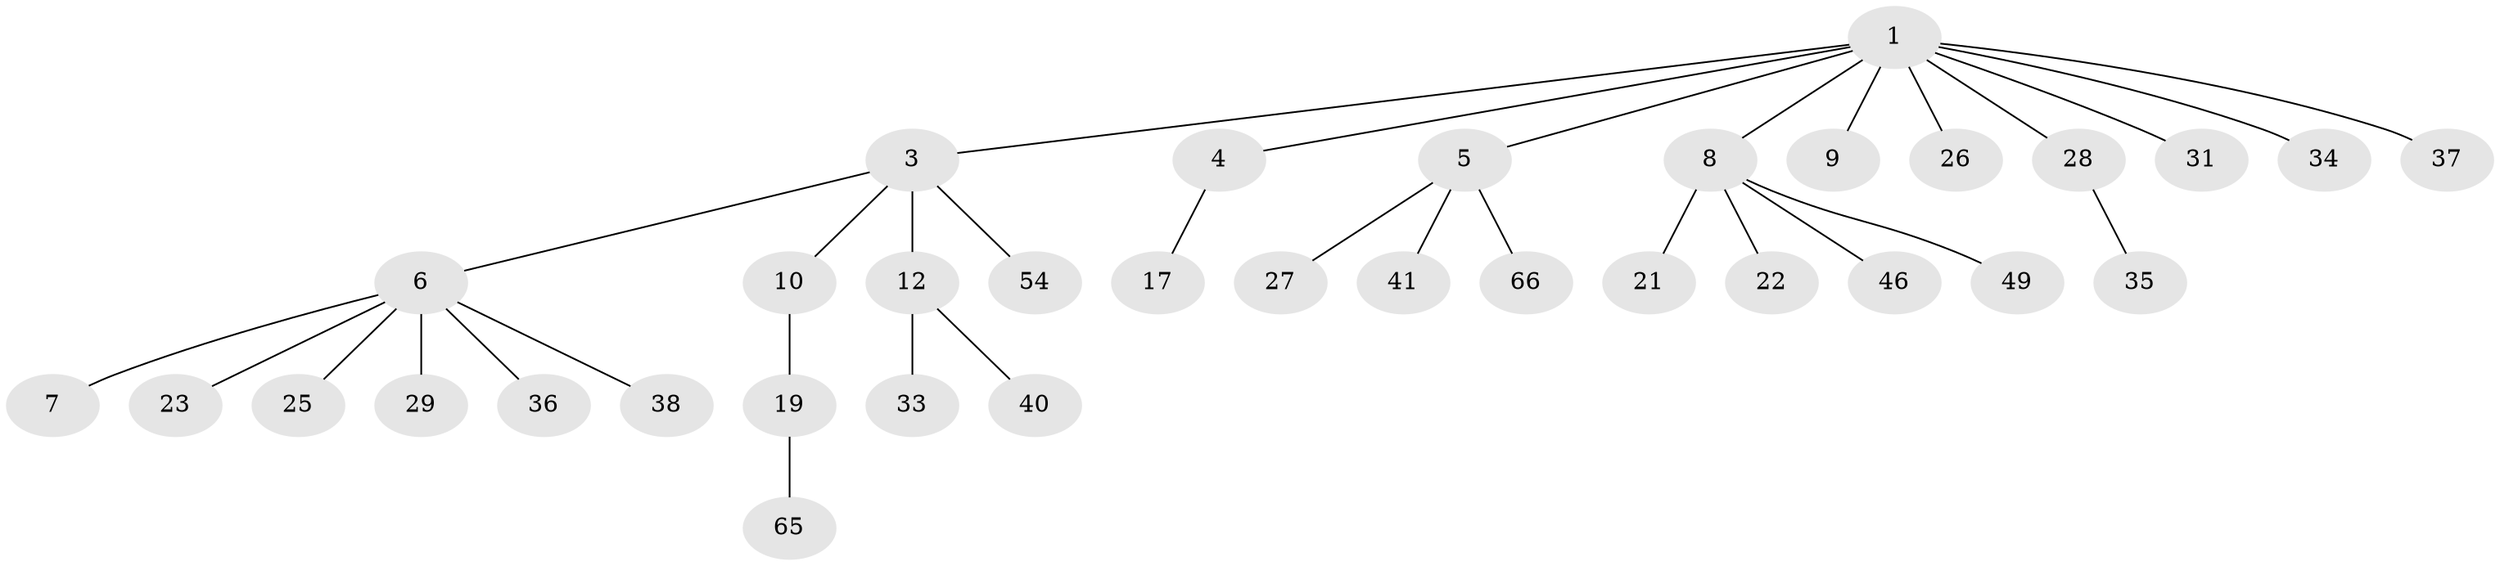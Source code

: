 // original degree distribution, {7: 0.014492753623188406, 5: 0.057971014492753624, 2: 0.30434782608695654, 4: 0.043478260869565216, 6: 0.014492753623188406, 3: 0.07246376811594203, 1: 0.4927536231884058}
// Generated by graph-tools (version 1.1) at 2025/19/03/04/25 18:19:09]
// undirected, 34 vertices, 33 edges
graph export_dot {
graph [start="1"]
  node [color=gray90,style=filled];
  1 [super="+2"];
  3;
  4;
  5;
  6 [super="+20+11+15+14"];
  7 [super="+13+61"];
  8;
  9;
  10 [super="+18"];
  12 [super="+32"];
  17;
  19;
  21 [super="+30"];
  22;
  23 [super="+44"];
  25;
  26 [super="+39+63"];
  27 [super="+56"];
  28;
  29 [super="+59+47"];
  31;
  33 [super="+42"];
  34;
  35;
  36;
  37;
  38;
  40;
  41;
  46;
  49;
  54;
  65 [super="+68"];
  66;
  1 -- 3;
  1 -- 8;
  1 -- 9;
  1 -- 26;
  1 -- 31;
  1 -- 37;
  1 -- 34;
  1 -- 4;
  1 -- 5;
  1 -- 28;
  3 -- 6;
  3 -- 10;
  3 -- 12;
  3 -- 54;
  4 -- 17;
  5 -- 27;
  5 -- 41;
  5 -- 66;
  6 -- 7;
  6 -- 25;
  6 -- 38;
  6 -- 29;
  6 -- 23;
  6 -- 36;
  8 -- 21;
  8 -- 22;
  8 -- 46;
  8 -- 49;
  10 -- 19;
  12 -- 40;
  12 -- 33;
  19 -- 65;
  28 -- 35;
}
